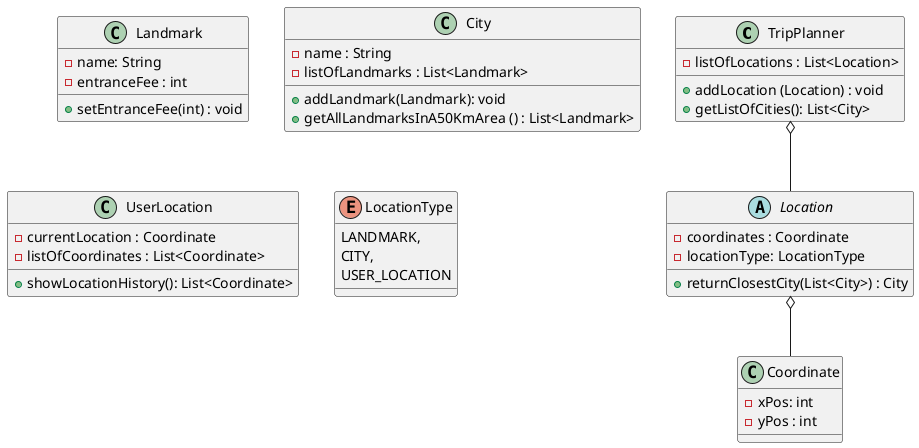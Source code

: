 @startuml
class TripPlanner {
-listOfLocations : List<Location>
+addLocation (Location) : void
+getListOfCities(): List<City>


}

class Coordinate {
-xPos: int
-yPos : int
}

abstract class Location {
-coordinates : Coordinate
-locationType: LocationType

+returnClosestCity(List<City>) : City
}

class Landmark {
-name: String
-entranceFee : int

+setEntranceFee(int) : void
}

class City {
-name : String
-listOfLandmarks : List<Landmark>


+addLandmark(Landmark): void
+getAllLandmarksInA50KmArea () : List<Landmark>
}

class UserLocation {
-currentLocation : Coordinate
-listOfCoordinates : List<Coordinate>

+showLocationHistory(): List<Coordinate>
}

enum LocationType {
LANDMARK,
CITY,
USER_LOCATION
}


TripPlanner o-- Location
Location o-- Coordinate
@enduml